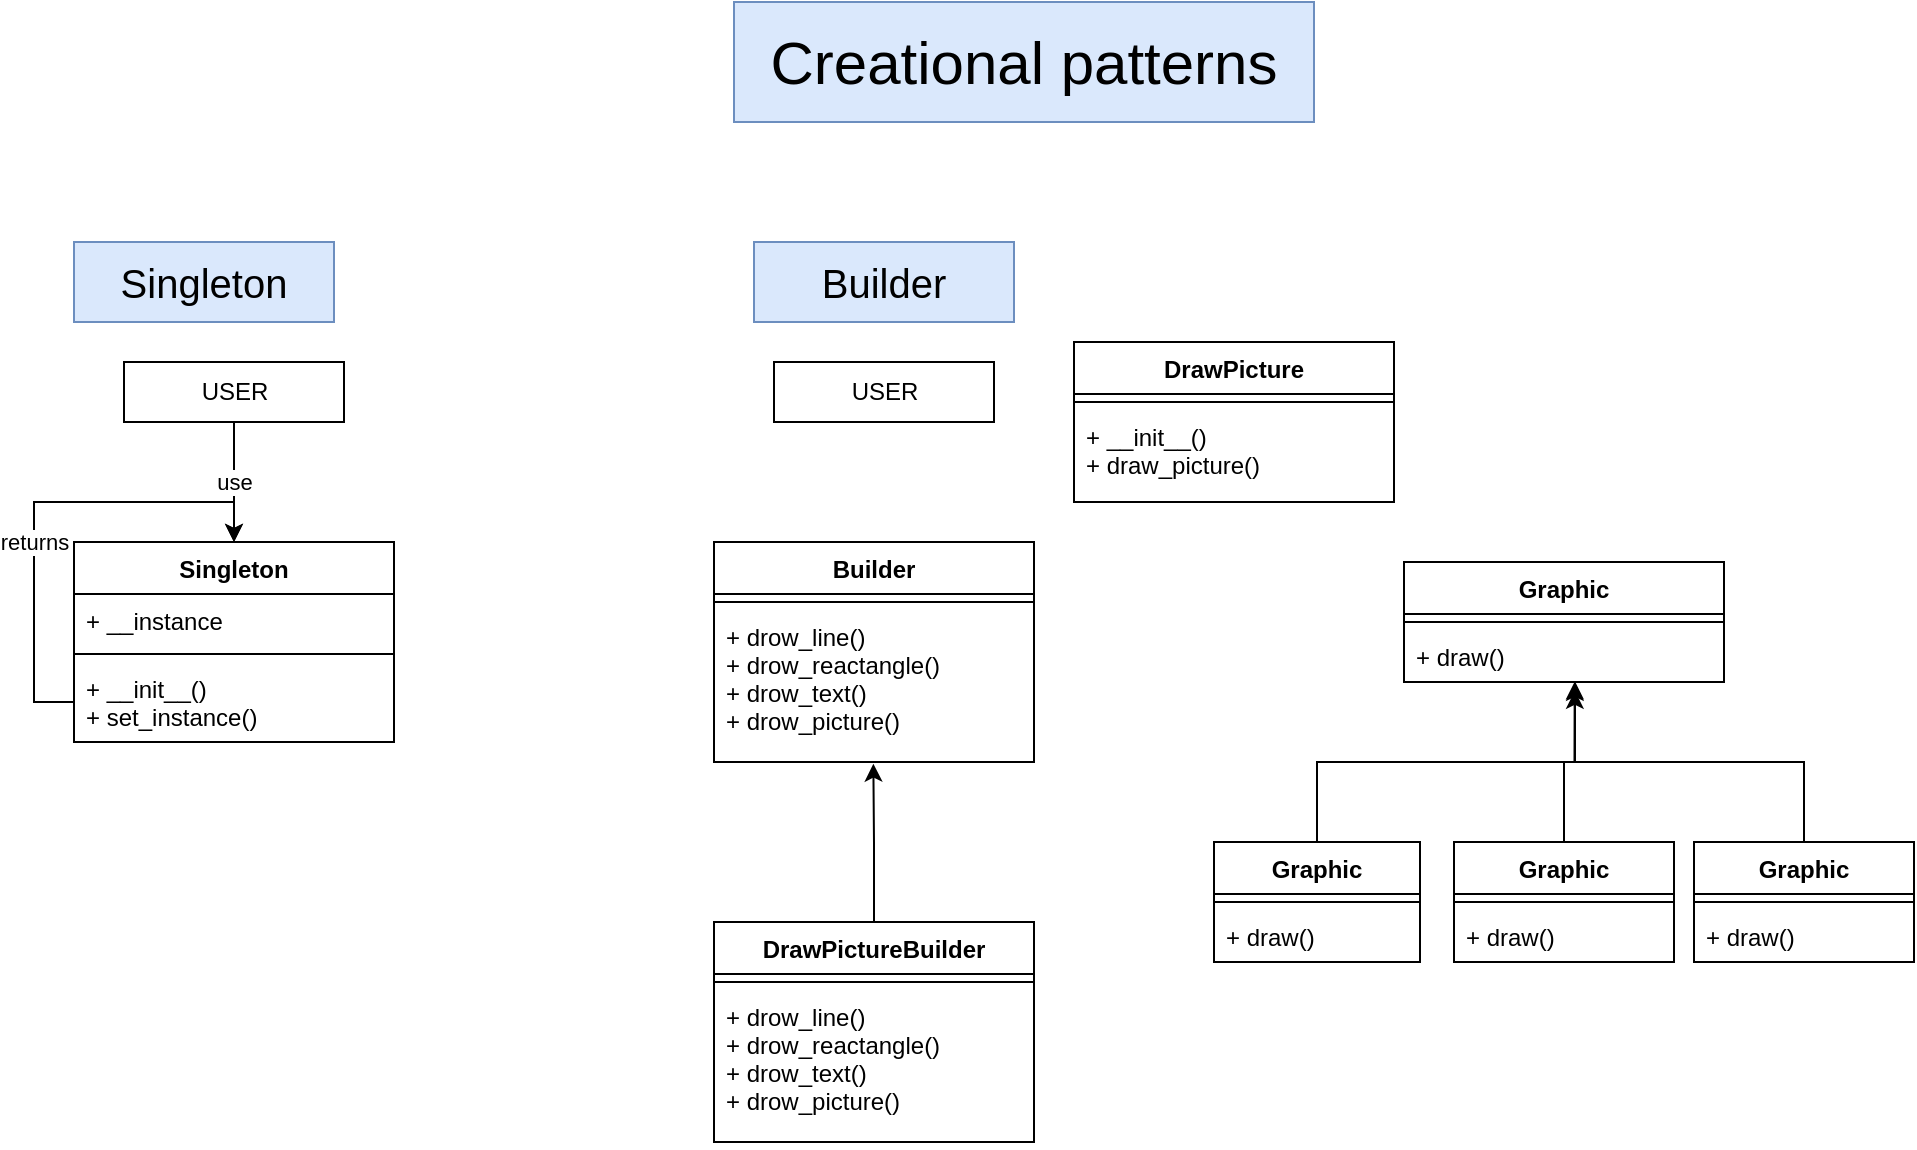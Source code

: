 <mxfile version="14.6.11" type="github">
  <diagram id="C5RBs43oDa-KdzZeNtuy" name="Page-1">
    <mxGraphModel dx="865" dy="466" grid="1" gridSize="10" guides="1" tooltips="1" connect="1" arrows="1" fold="1" page="1" pageScale="1" pageWidth="827" pageHeight="1169" math="0" shadow="0">
      <root>
        <mxCell id="WIyWlLk6GJQsqaUBKTNV-0" />
        <mxCell id="WIyWlLk6GJQsqaUBKTNV-1" parent="WIyWlLk6GJQsqaUBKTNV-0" />
        <mxCell id="Kjml_4NwDwtvKxTAV_FZ-0" value="&lt;font style=&quot;font-size: 30px&quot;&gt;Creational patterns&lt;/font&gt;" style="text;html=1;strokeColor=#6c8ebf;fillColor=#dae8fc;align=center;verticalAlign=middle;whiteSpace=wrap;rounded=0;" vertex="1" parent="WIyWlLk6GJQsqaUBKTNV-1">
          <mxGeometry x="440" y="40" width="290" height="60" as="geometry" />
        </mxCell>
        <mxCell id="Kjml_4NwDwtvKxTAV_FZ-1" value="&lt;font style=&quot;font-size: 20px&quot;&gt;Singleton&lt;/font&gt;" style="text;html=1;strokeColor=#6c8ebf;fillColor=#dae8fc;align=center;verticalAlign=middle;whiteSpace=wrap;rounded=0;" vertex="1" parent="WIyWlLk6GJQsqaUBKTNV-1">
          <mxGeometry x="110" y="160" width="130" height="40" as="geometry" />
        </mxCell>
        <mxCell id="Kjml_4NwDwtvKxTAV_FZ-5" value="Singleton" style="swimlane;fontStyle=1;align=center;verticalAlign=top;childLayout=stackLayout;horizontal=1;startSize=26;horizontalStack=0;resizeParent=1;resizeParentMax=0;resizeLast=0;collapsible=1;marginBottom=0;" vertex="1" parent="WIyWlLk6GJQsqaUBKTNV-1">
          <mxGeometry x="110" y="310" width="160" height="100" as="geometry" />
        </mxCell>
        <mxCell id="Kjml_4NwDwtvKxTAV_FZ-6" value="+ __instance" style="text;strokeColor=none;fillColor=none;align=left;verticalAlign=top;spacingLeft=4;spacingRight=4;overflow=hidden;rotatable=0;points=[[0,0.5],[1,0.5]];portConstraint=eastwest;" vertex="1" parent="Kjml_4NwDwtvKxTAV_FZ-5">
          <mxGeometry y="26" width="160" height="26" as="geometry" />
        </mxCell>
        <mxCell id="Kjml_4NwDwtvKxTAV_FZ-7" value="" style="line;strokeWidth=1;fillColor=none;align=left;verticalAlign=middle;spacingTop=-1;spacingLeft=3;spacingRight=3;rotatable=0;labelPosition=right;points=[];portConstraint=eastwest;" vertex="1" parent="Kjml_4NwDwtvKxTAV_FZ-5">
          <mxGeometry y="52" width="160" height="8" as="geometry" />
        </mxCell>
        <mxCell id="Kjml_4NwDwtvKxTAV_FZ-9" value="returns" style="edgeStyle=orthogonalEdgeStyle;rounded=0;orthogonalLoop=1;jettySize=auto;html=1;entryX=0.5;entryY=0;entryDx=0;entryDy=0;" edge="1" parent="Kjml_4NwDwtvKxTAV_FZ-5" source="Kjml_4NwDwtvKxTAV_FZ-8" target="Kjml_4NwDwtvKxTAV_FZ-5">
          <mxGeometry x="-0.167" relative="1" as="geometry">
            <Array as="points">
              <mxPoint x="-20" y="80" />
              <mxPoint x="-20" y="-20" />
              <mxPoint x="80" y="-20" />
            </Array>
            <mxPoint as="offset" />
          </mxGeometry>
        </mxCell>
        <mxCell id="Kjml_4NwDwtvKxTAV_FZ-8" value="+ __init__()&#xa;+ set_instance()" style="text;strokeColor=none;fillColor=none;align=left;verticalAlign=top;spacingLeft=4;spacingRight=4;overflow=hidden;rotatable=0;points=[[0,0.5],[1,0.5]];portConstraint=eastwest;" vertex="1" parent="Kjml_4NwDwtvKxTAV_FZ-5">
          <mxGeometry y="60" width="160" height="40" as="geometry" />
        </mxCell>
        <mxCell id="Kjml_4NwDwtvKxTAV_FZ-11" value="use" style="edgeStyle=orthogonalEdgeStyle;rounded=0;orthogonalLoop=1;jettySize=auto;html=1;entryX=0.5;entryY=0;entryDx=0;entryDy=0;" edge="1" parent="WIyWlLk6GJQsqaUBKTNV-1" source="Kjml_4NwDwtvKxTAV_FZ-10" target="Kjml_4NwDwtvKxTAV_FZ-5">
          <mxGeometry relative="1" as="geometry" />
        </mxCell>
        <mxCell id="Kjml_4NwDwtvKxTAV_FZ-10" value="USER" style="html=1;" vertex="1" parent="WIyWlLk6GJQsqaUBKTNV-1">
          <mxGeometry x="135" y="220" width="110" height="30" as="geometry" />
        </mxCell>
        <mxCell id="Kjml_4NwDwtvKxTAV_FZ-12" value="&lt;font style=&quot;font-size: 20px&quot;&gt;Builder&lt;/font&gt;" style="text;html=1;strokeColor=#6c8ebf;fillColor=#dae8fc;align=center;verticalAlign=middle;whiteSpace=wrap;rounded=0;" vertex="1" parent="WIyWlLk6GJQsqaUBKTNV-1">
          <mxGeometry x="450" y="160" width="130" height="40" as="geometry" />
        </mxCell>
        <mxCell id="Kjml_4NwDwtvKxTAV_FZ-13" value="USER" style="html=1;" vertex="1" parent="WIyWlLk6GJQsqaUBKTNV-1">
          <mxGeometry x="460" y="220" width="110" height="30" as="geometry" />
        </mxCell>
        <mxCell id="Kjml_4NwDwtvKxTAV_FZ-14" value="Builder" style="swimlane;fontStyle=1;align=center;verticalAlign=top;childLayout=stackLayout;horizontal=1;startSize=26;horizontalStack=0;resizeParent=1;resizeParentMax=0;resizeLast=0;collapsible=1;marginBottom=0;" vertex="1" parent="WIyWlLk6GJQsqaUBKTNV-1">
          <mxGeometry x="430" y="310" width="160" height="110" as="geometry" />
        </mxCell>
        <mxCell id="Kjml_4NwDwtvKxTAV_FZ-16" value="" style="line;strokeWidth=1;fillColor=none;align=left;verticalAlign=middle;spacingTop=-1;spacingLeft=3;spacingRight=3;rotatable=0;labelPosition=right;points=[];portConstraint=eastwest;" vertex="1" parent="Kjml_4NwDwtvKxTAV_FZ-14">
          <mxGeometry y="26" width="160" height="8" as="geometry" />
        </mxCell>
        <mxCell id="Kjml_4NwDwtvKxTAV_FZ-17" value="+ drow_line()&#xa;+ drow_reactangle()&#xa;+ drow_text()&#xa;+ drow_picture()" style="text;strokeColor=none;fillColor=none;align=left;verticalAlign=top;spacingLeft=4;spacingRight=4;overflow=hidden;rotatable=0;points=[[0,0.5],[1,0.5]];portConstraint=eastwest;" vertex="1" parent="Kjml_4NwDwtvKxTAV_FZ-14">
          <mxGeometry y="34" width="160" height="76" as="geometry" />
        </mxCell>
        <mxCell id="Kjml_4NwDwtvKxTAV_FZ-18" value="Graphic" style="swimlane;fontStyle=1;align=center;verticalAlign=top;childLayout=stackLayout;horizontal=1;startSize=26;horizontalStack=0;resizeParent=1;resizeParentMax=0;resizeLast=0;collapsible=1;marginBottom=0;" vertex="1" parent="WIyWlLk6GJQsqaUBKTNV-1">
          <mxGeometry x="775" y="320" width="160" height="60" as="geometry" />
        </mxCell>
        <mxCell id="Kjml_4NwDwtvKxTAV_FZ-20" value="" style="line;strokeWidth=1;fillColor=none;align=left;verticalAlign=middle;spacingTop=-1;spacingLeft=3;spacingRight=3;rotatable=0;labelPosition=right;points=[];portConstraint=eastwest;" vertex="1" parent="Kjml_4NwDwtvKxTAV_FZ-18">
          <mxGeometry y="26" width="160" height="8" as="geometry" />
        </mxCell>
        <mxCell id="Kjml_4NwDwtvKxTAV_FZ-21" value="+ draw()" style="text;strokeColor=none;fillColor=none;align=left;verticalAlign=top;spacingLeft=4;spacingRight=4;overflow=hidden;rotatable=0;points=[[0,0.5],[1,0.5]];portConstraint=eastwest;" vertex="1" parent="Kjml_4NwDwtvKxTAV_FZ-18">
          <mxGeometry y="34" width="160" height="26" as="geometry" />
        </mxCell>
        <mxCell id="Kjml_4NwDwtvKxTAV_FZ-22" value="DrawPicture" style="swimlane;fontStyle=1;align=center;verticalAlign=top;childLayout=stackLayout;horizontal=1;startSize=26;horizontalStack=0;resizeParent=1;resizeParentMax=0;resizeLast=0;collapsible=1;marginBottom=0;" vertex="1" parent="WIyWlLk6GJQsqaUBKTNV-1">
          <mxGeometry x="610" y="210" width="160" height="80" as="geometry" />
        </mxCell>
        <mxCell id="Kjml_4NwDwtvKxTAV_FZ-24" value="" style="line;strokeWidth=1;fillColor=none;align=left;verticalAlign=middle;spacingTop=-1;spacingLeft=3;spacingRight=3;rotatable=0;labelPosition=right;points=[];portConstraint=eastwest;" vertex="1" parent="Kjml_4NwDwtvKxTAV_FZ-22">
          <mxGeometry y="26" width="160" height="8" as="geometry" />
        </mxCell>
        <mxCell id="Kjml_4NwDwtvKxTAV_FZ-25" value="+ __init__()&#xa;+ draw_picture()" style="text;strokeColor=none;fillColor=none;align=left;verticalAlign=top;spacingLeft=4;spacingRight=4;overflow=hidden;rotatable=0;points=[[0,0.5],[1,0.5]];portConstraint=eastwest;" vertex="1" parent="Kjml_4NwDwtvKxTAV_FZ-22">
          <mxGeometry y="34" width="160" height="46" as="geometry" />
        </mxCell>
        <mxCell id="Kjml_4NwDwtvKxTAV_FZ-35" style="edgeStyle=orthogonalEdgeStyle;rounded=0;orthogonalLoop=1;jettySize=auto;html=1;entryX=0.534;entryY=1.015;entryDx=0;entryDy=0;entryPerimeter=0;" edge="1" parent="WIyWlLk6GJQsqaUBKTNV-1" source="Kjml_4NwDwtvKxTAV_FZ-26" target="Kjml_4NwDwtvKxTAV_FZ-21">
          <mxGeometry relative="1" as="geometry" />
        </mxCell>
        <mxCell id="Kjml_4NwDwtvKxTAV_FZ-26" value="Graphic" style="swimlane;fontStyle=1;align=center;verticalAlign=top;childLayout=stackLayout;horizontal=1;startSize=26;horizontalStack=0;resizeParent=1;resizeParentMax=0;resizeLast=0;collapsible=1;marginBottom=0;" vertex="1" parent="WIyWlLk6GJQsqaUBKTNV-1">
          <mxGeometry x="680" y="460" width="103" height="60" as="geometry" />
        </mxCell>
        <mxCell id="Kjml_4NwDwtvKxTAV_FZ-27" value="" style="line;strokeWidth=1;fillColor=none;align=left;verticalAlign=middle;spacingTop=-1;spacingLeft=3;spacingRight=3;rotatable=0;labelPosition=right;points=[];portConstraint=eastwest;" vertex="1" parent="Kjml_4NwDwtvKxTAV_FZ-26">
          <mxGeometry y="26" width="103" height="8" as="geometry" />
        </mxCell>
        <mxCell id="Kjml_4NwDwtvKxTAV_FZ-28" value="+ draw()" style="text;strokeColor=none;fillColor=none;align=left;verticalAlign=top;spacingLeft=4;spacingRight=4;overflow=hidden;rotatable=0;points=[[0,0.5],[1,0.5]];portConstraint=eastwest;" vertex="1" parent="Kjml_4NwDwtvKxTAV_FZ-26">
          <mxGeometry y="34" width="103" height="26" as="geometry" />
        </mxCell>
        <mxCell id="Kjml_4NwDwtvKxTAV_FZ-36" style="edgeStyle=orthogonalEdgeStyle;rounded=0;orthogonalLoop=1;jettySize=auto;html=1;entryX=0.534;entryY=1.169;entryDx=0;entryDy=0;entryPerimeter=0;" edge="1" parent="WIyWlLk6GJQsqaUBKTNV-1" source="Kjml_4NwDwtvKxTAV_FZ-29" target="Kjml_4NwDwtvKxTAV_FZ-21">
          <mxGeometry relative="1" as="geometry">
            <Array as="points">
              <mxPoint x="855" y="420" />
              <mxPoint x="860" y="420" />
            </Array>
          </mxGeometry>
        </mxCell>
        <mxCell id="Kjml_4NwDwtvKxTAV_FZ-29" value="Graphic" style="swimlane;fontStyle=1;align=center;verticalAlign=top;childLayout=stackLayout;horizontal=1;startSize=26;horizontalStack=0;resizeParent=1;resizeParentMax=0;resizeLast=0;collapsible=1;marginBottom=0;" vertex="1" parent="WIyWlLk6GJQsqaUBKTNV-1">
          <mxGeometry x="800" y="460" width="110" height="60" as="geometry" />
        </mxCell>
        <mxCell id="Kjml_4NwDwtvKxTAV_FZ-30" value="" style="line;strokeWidth=1;fillColor=none;align=left;verticalAlign=middle;spacingTop=-1;spacingLeft=3;spacingRight=3;rotatable=0;labelPosition=right;points=[];portConstraint=eastwest;" vertex="1" parent="Kjml_4NwDwtvKxTAV_FZ-29">
          <mxGeometry y="26" width="110" height="8" as="geometry" />
        </mxCell>
        <mxCell id="Kjml_4NwDwtvKxTAV_FZ-31" value="+ draw()" style="text;strokeColor=none;fillColor=none;align=left;verticalAlign=top;spacingLeft=4;spacingRight=4;overflow=hidden;rotatable=0;points=[[0,0.5],[1,0.5]];portConstraint=eastwest;" vertex="1" parent="Kjml_4NwDwtvKxTAV_FZ-29">
          <mxGeometry y="34" width="110" height="26" as="geometry" />
        </mxCell>
        <mxCell id="Kjml_4NwDwtvKxTAV_FZ-37" style="edgeStyle=orthogonalEdgeStyle;rounded=0;orthogonalLoop=1;jettySize=auto;html=1;entryX=0.534;entryY=0.985;entryDx=0;entryDy=0;entryPerimeter=0;" edge="1" parent="WIyWlLk6GJQsqaUBKTNV-1" source="Kjml_4NwDwtvKxTAV_FZ-32" target="Kjml_4NwDwtvKxTAV_FZ-21">
          <mxGeometry relative="1" as="geometry" />
        </mxCell>
        <mxCell id="Kjml_4NwDwtvKxTAV_FZ-32" value="Graphic" style="swimlane;fontStyle=1;align=center;verticalAlign=top;childLayout=stackLayout;horizontal=1;startSize=26;horizontalStack=0;resizeParent=1;resizeParentMax=0;resizeLast=0;collapsible=1;marginBottom=0;" vertex="1" parent="WIyWlLk6GJQsqaUBKTNV-1">
          <mxGeometry x="920" y="460" width="110" height="60" as="geometry" />
        </mxCell>
        <mxCell id="Kjml_4NwDwtvKxTAV_FZ-33" value="" style="line;strokeWidth=1;fillColor=none;align=left;verticalAlign=middle;spacingTop=-1;spacingLeft=3;spacingRight=3;rotatable=0;labelPosition=right;points=[];portConstraint=eastwest;" vertex="1" parent="Kjml_4NwDwtvKxTAV_FZ-32">
          <mxGeometry y="26" width="110" height="8" as="geometry" />
        </mxCell>
        <mxCell id="Kjml_4NwDwtvKxTAV_FZ-34" value="+ draw()" style="text;strokeColor=none;fillColor=none;align=left;verticalAlign=top;spacingLeft=4;spacingRight=4;overflow=hidden;rotatable=0;points=[[0,0.5],[1,0.5]];portConstraint=eastwest;" vertex="1" parent="Kjml_4NwDwtvKxTAV_FZ-32">
          <mxGeometry y="34" width="110" height="26" as="geometry" />
        </mxCell>
        <mxCell id="Kjml_4NwDwtvKxTAV_FZ-42" style="edgeStyle=orthogonalEdgeStyle;rounded=0;orthogonalLoop=1;jettySize=auto;html=1;entryX=0.498;entryY=1.011;entryDx=0;entryDy=0;entryPerimeter=0;" edge="1" parent="WIyWlLk6GJQsqaUBKTNV-1" source="Kjml_4NwDwtvKxTAV_FZ-39" target="Kjml_4NwDwtvKxTAV_FZ-17">
          <mxGeometry relative="1" as="geometry" />
        </mxCell>
        <mxCell id="Kjml_4NwDwtvKxTAV_FZ-39" value="DrawPictureBuilder" style="swimlane;fontStyle=1;align=center;verticalAlign=top;childLayout=stackLayout;horizontal=1;startSize=26;horizontalStack=0;resizeParent=1;resizeParentMax=0;resizeLast=0;collapsible=1;marginBottom=0;" vertex="1" parent="WIyWlLk6GJQsqaUBKTNV-1">
          <mxGeometry x="430" y="500" width="160" height="110" as="geometry" />
        </mxCell>
        <mxCell id="Kjml_4NwDwtvKxTAV_FZ-40" value="" style="line;strokeWidth=1;fillColor=none;align=left;verticalAlign=middle;spacingTop=-1;spacingLeft=3;spacingRight=3;rotatable=0;labelPosition=right;points=[];portConstraint=eastwest;" vertex="1" parent="Kjml_4NwDwtvKxTAV_FZ-39">
          <mxGeometry y="26" width="160" height="8" as="geometry" />
        </mxCell>
        <mxCell id="Kjml_4NwDwtvKxTAV_FZ-41" value="+ drow_line()&#xa;+ drow_reactangle()&#xa;+ drow_text()&#xa;+ drow_picture()" style="text;strokeColor=none;fillColor=none;align=left;verticalAlign=top;spacingLeft=4;spacingRight=4;overflow=hidden;rotatable=0;points=[[0,0.5],[1,0.5]];portConstraint=eastwest;" vertex="1" parent="Kjml_4NwDwtvKxTAV_FZ-39">
          <mxGeometry y="34" width="160" height="76" as="geometry" />
        </mxCell>
      </root>
    </mxGraphModel>
  </diagram>
</mxfile>
